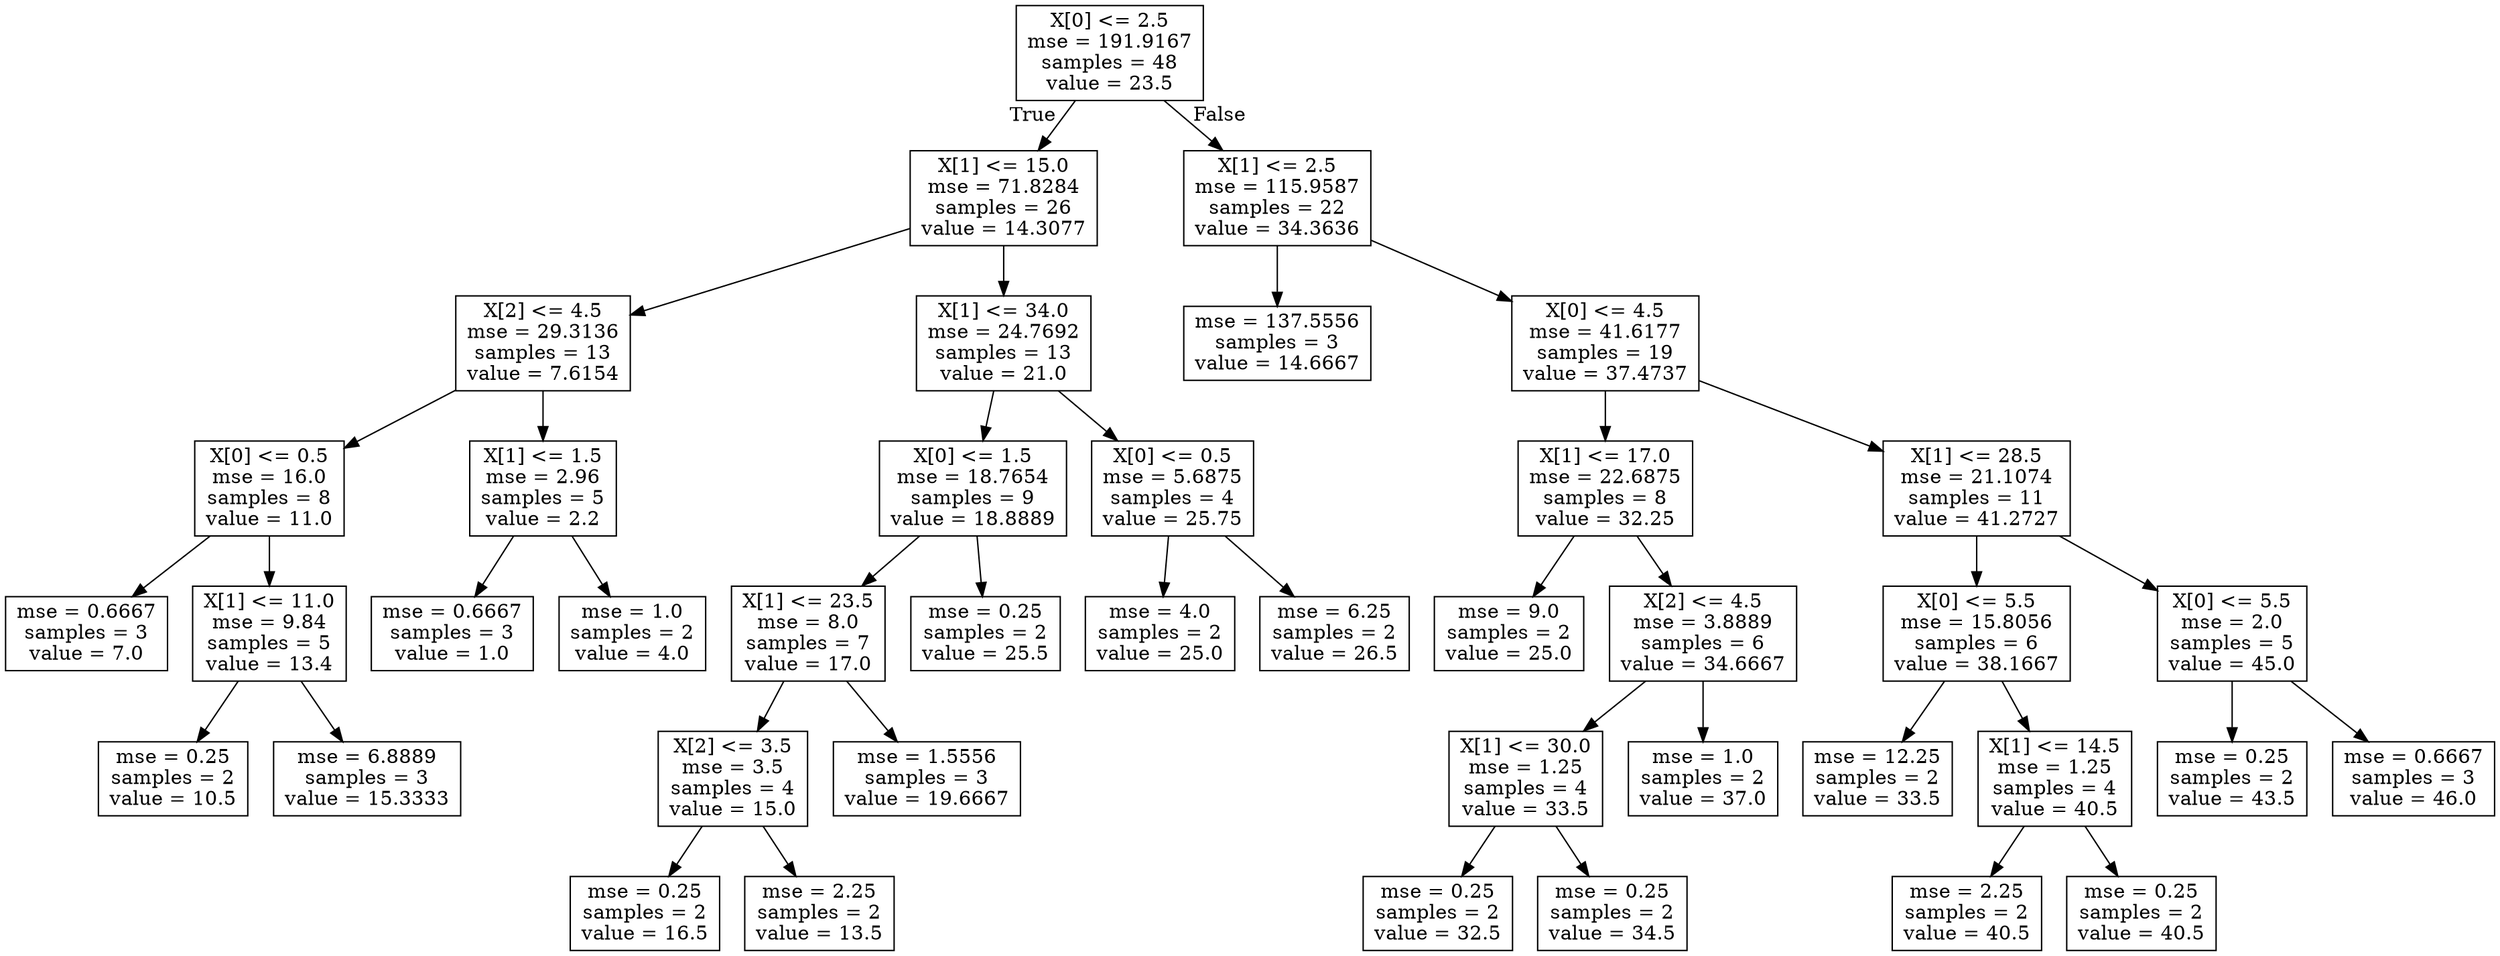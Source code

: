 digraph Tree {
node [shape=box] ;
0 [label="X[0] <= 2.5\nmse = 191.9167\nsamples = 48\nvalue = 23.5"] ;
1 [label="X[1] <= 15.0\nmse = 71.8284\nsamples = 26\nvalue = 14.3077"] ;
0 -> 1 [labeldistance=2.5, labelangle=45, headlabel="True"] ;
2 [label="X[2] <= 4.5\nmse = 29.3136\nsamples = 13\nvalue = 7.6154"] ;
1 -> 2 ;
3 [label="X[0] <= 0.5\nmse = 16.0\nsamples = 8\nvalue = 11.0"] ;
2 -> 3 ;
4 [label="mse = 0.6667\nsamples = 3\nvalue = 7.0"] ;
3 -> 4 ;
5 [label="X[1] <= 11.0\nmse = 9.84\nsamples = 5\nvalue = 13.4"] ;
3 -> 5 ;
6 [label="mse = 0.25\nsamples = 2\nvalue = 10.5"] ;
5 -> 6 ;
7 [label="mse = 6.8889\nsamples = 3\nvalue = 15.3333"] ;
5 -> 7 ;
8 [label="X[1] <= 1.5\nmse = 2.96\nsamples = 5\nvalue = 2.2"] ;
2 -> 8 ;
9 [label="mse = 0.6667\nsamples = 3\nvalue = 1.0"] ;
8 -> 9 ;
10 [label="mse = 1.0\nsamples = 2\nvalue = 4.0"] ;
8 -> 10 ;
11 [label="X[1] <= 34.0\nmse = 24.7692\nsamples = 13\nvalue = 21.0"] ;
1 -> 11 ;
12 [label="X[0] <= 1.5\nmse = 18.7654\nsamples = 9\nvalue = 18.8889"] ;
11 -> 12 ;
13 [label="X[1] <= 23.5\nmse = 8.0\nsamples = 7\nvalue = 17.0"] ;
12 -> 13 ;
14 [label="X[2] <= 3.5\nmse = 3.5\nsamples = 4\nvalue = 15.0"] ;
13 -> 14 ;
15 [label="mse = 0.25\nsamples = 2\nvalue = 16.5"] ;
14 -> 15 ;
16 [label="mse = 2.25\nsamples = 2\nvalue = 13.5"] ;
14 -> 16 ;
17 [label="mse = 1.5556\nsamples = 3\nvalue = 19.6667"] ;
13 -> 17 ;
18 [label="mse = 0.25\nsamples = 2\nvalue = 25.5"] ;
12 -> 18 ;
19 [label="X[0] <= 0.5\nmse = 5.6875\nsamples = 4\nvalue = 25.75"] ;
11 -> 19 ;
20 [label="mse = 4.0\nsamples = 2\nvalue = 25.0"] ;
19 -> 20 ;
21 [label="mse = 6.25\nsamples = 2\nvalue = 26.5"] ;
19 -> 21 ;
22 [label="X[1] <= 2.5\nmse = 115.9587\nsamples = 22\nvalue = 34.3636"] ;
0 -> 22 [labeldistance=2.5, labelangle=-45, headlabel="False"] ;
23 [label="mse = 137.5556\nsamples = 3\nvalue = 14.6667"] ;
22 -> 23 ;
24 [label="X[0] <= 4.5\nmse = 41.6177\nsamples = 19\nvalue = 37.4737"] ;
22 -> 24 ;
25 [label="X[1] <= 17.0\nmse = 22.6875\nsamples = 8\nvalue = 32.25"] ;
24 -> 25 ;
26 [label="mse = 9.0\nsamples = 2\nvalue = 25.0"] ;
25 -> 26 ;
27 [label="X[2] <= 4.5\nmse = 3.8889\nsamples = 6\nvalue = 34.6667"] ;
25 -> 27 ;
28 [label="X[1] <= 30.0\nmse = 1.25\nsamples = 4\nvalue = 33.5"] ;
27 -> 28 ;
29 [label="mse = 0.25\nsamples = 2\nvalue = 32.5"] ;
28 -> 29 ;
30 [label="mse = 0.25\nsamples = 2\nvalue = 34.5"] ;
28 -> 30 ;
31 [label="mse = 1.0\nsamples = 2\nvalue = 37.0"] ;
27 -> 31 ;
32 [label="X[1] <= 28.5\nmse = 21.1074\nsamples = 11\nvalue = 41.2727"] ;
24 -> 32 ;
33 [label="X[0] <= 5.5\nmse = 15.8056\nsamples = 6\nvalue = 38.1667"] ;
32 -> 33 ;
34 [label="mse = 12.25\nsamples = 2\nvalue = 33.5"] ;
33 -> 34 ;
35 [label="X[1] <= 14.5\nmse = 1.25\nsamples = 4\nvalue = 40.5"] ;
33 -> 35 ;
36 [label="mse = 2.25\nsamples = 2\nvalue = 40.5"] ;
35 -> 36 ;
37 [label="mse = 0.25\nsamples = 2\nvalue = 40.5"] ;
35 -> 37 ;
38 [label="X[0] <= 5.5\nmse = 2.0\nsamples = 5\nvalue = 45.0"] ;
32 -> 38 ;
39 [label="mse = 0.25\nsamples = 2\nvalue = 43.5"] ;
38 -> 39 ;
40 [label="mse = 0.6667\nsamples = 3\nvalue = 46.0"] ;
38 -> 40 ;
}
